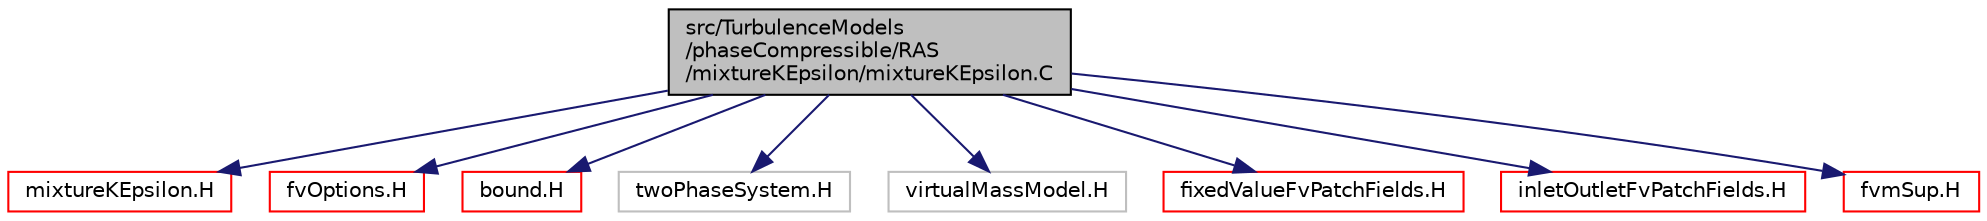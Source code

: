 digraph "src/TurbulenceModels/phaseCompressible/RAS/mixtureKEpsilon/mixtureKEpsilon.C"
{
  bgcolor="transparent";
  edge [fontname="Helvetica",fontsize="10",labelfontname="Helvetica",labelfontsize="10"];
  node [fontname="Helvetica",fontsize="10",shape=record];
  Node1 [label="src/TurbulenceModels\l/phaseCompressible/RAS\l/mixtureKEpsilon/mixtureKEpsilon.C",height=0.2,width=0.4,color="black", fillcolor="grey75", style="filled", fontcolor="black"];
  Node1 -> Node2 [color="midnightblue",fontsize="10",style="solid",fontname="Helvetica"];
  Node2 [label="mixtureKEpsilon.H",height=0.2,width=0.4,color="red",URL="$a10835.html"];
  Node1 -> Node3 [color="midnightblue",fontsize="10",style="solid",fontname="Helvetica"];
  Node3 [label="fvOptions.H",height=0.2,width=0.4,color="red",URL="$a05204.html"];
  Node1 -> Node4 [color="midnightblue",fontsize="10",style="solid",fontname="Helvetica"];
  Node4 [label="bound.H",height=0.2,width=0.4,color="red",URL="$a05186.html",tooltip="Bound the given scalar field if it has gone unbounded. "];
  Node1 -> Node5 [color="midnightblue",fontsize="10",style="solid",fontname="Helvetica"];
  Node5 [label="twoPhaseSystem.H",height=0.2,width=0.4,color="grey75"];
  Node1 -> Node6 [color="midnightblue",fontsize="10",style="solid",fontname="Helvetica"];
  Node6 [label="virtualMassModel.H",height=0.2,width=0.4,color="grey75"];
  Node1 -> Node7 [color="midnightblue",fontsize="10",style="solid",fontname="Helvetica"];
  Node7 [label="fixedValueFvPatchFields.H",height=0.2,width=0.4,color="red",URL="$a05338.html"];
  Node1 -> Node8 [color="midnightblue",fontsize="10",style="solid",fontname="Helvetica"];
  Node8 [label="inletOutletFvPatchFields.H",height=0.2,width=0.4,color="red",URL="$a05514.html"];
  Node1 -> Node9 [color="midnightblue",fontsize="10",style="solid",fontname="Helvetica"];
  Node9 [label="fvmSup.H",height=0.2,width=0.4,color="red",URL="$a05884.html",tooltip="Calculate the matrix for implicit and explicit sources. "];
}
